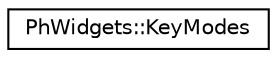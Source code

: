 digraph "Graphical Class Hierarchy"
{
  edge [fontname="Helvetica",fontsize="10",labelfontname="Helvetica",labelfontsize="10"];
  node [fontname="Helvetica",fontsize="10",shape=record];
  rankdir="LR";
  Node0 [label="PhWidgets::KeyModes",height=0.2,width=0.4,color="black", fillcolor="white", style="filled",URL="$struct_ph_widgets_1_1_key_modes.html"];
}
